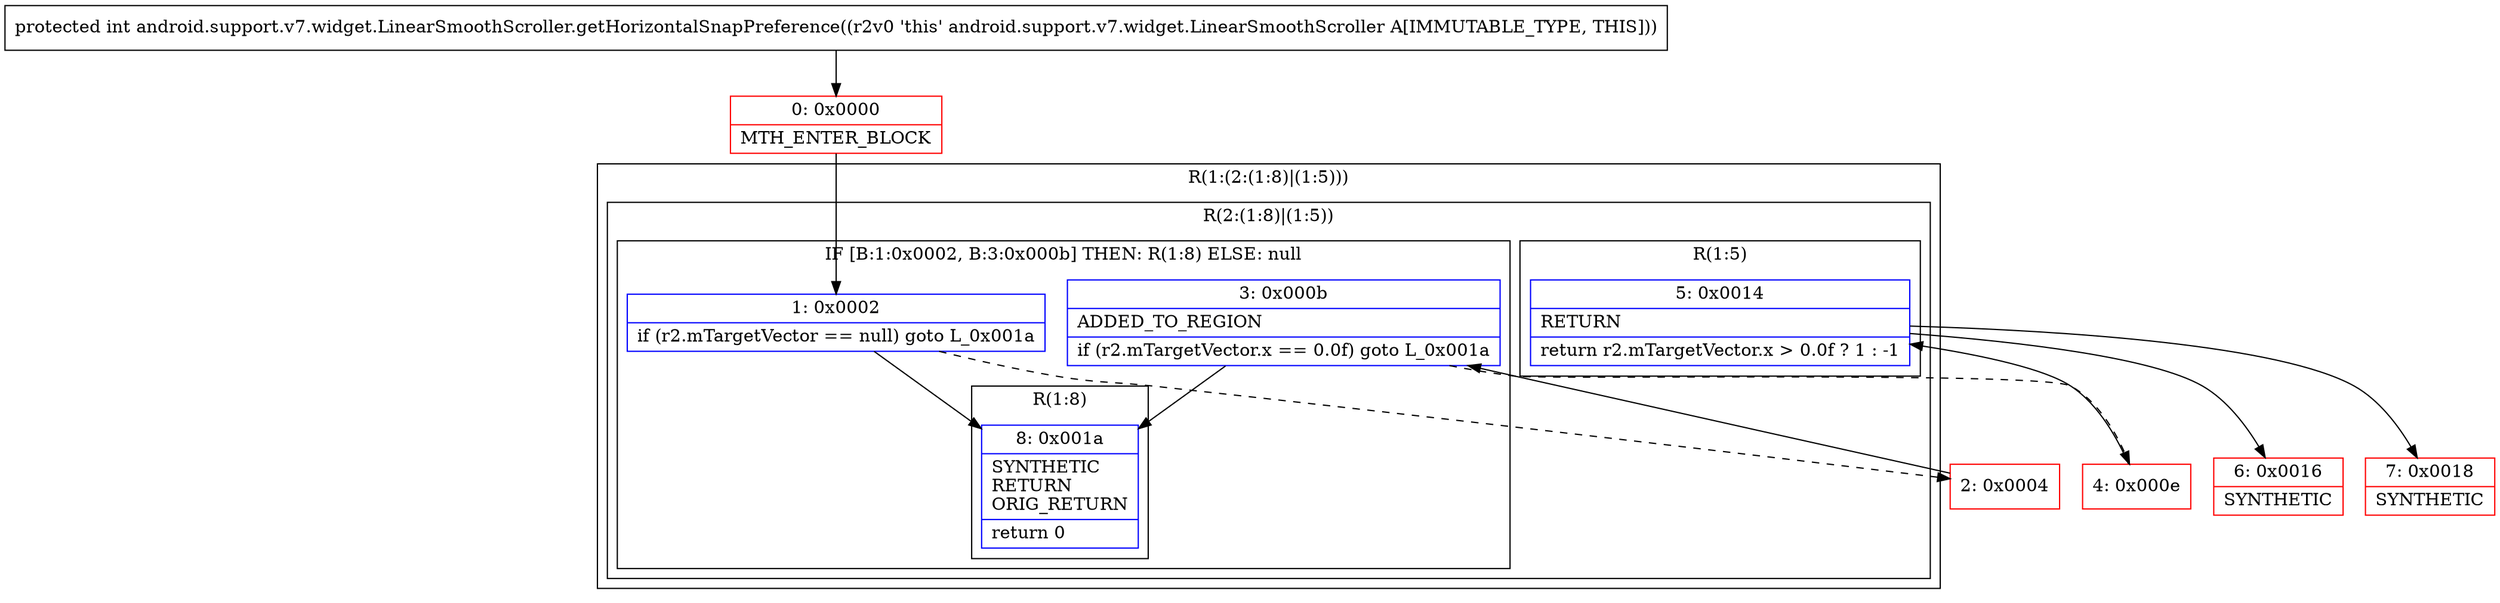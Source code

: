 digraph "CFG forandroid.support.v7.widget.LinearSmoothScroller.getHorizontalSnapPreference()I" {
subgraph cluster_Region_476386066 {
label = "R(1:(2:(1:8)|(1:5)))";
node [shape=record,color=blue];
subgraph cluster_Region_2104866729 {
label = "R(2:(1:8)|(1:5))";
node [shape=record,color=blue];
subgraph cluster_IfRegion_171590947 {
label = "IF [B:1:0x0002, B:3:0x000b] THEN: R(1:8) ELSE: null";
node [shape=record,color=blue];
Node_1 [shape=record,label="{1\:\ 0x0002|if (r2.mTargetVector == null) goto L_0x001a\l}"];
Node_3 [shape=record,label="{3\:\ 0x000b|ADDED_TO_REGION\l|if (r2.mTargetVector.x == 0.0f) goto L_0x001a\l}"];
subgraph cluster_Region_1351298171 {
label = "R(1:8)";
node [shape=record,color=blue];
Node_8 [shape=record,label="{8\:\ 0x001a|SYNTHETIC\lRETURN\lORIG_RETURN\l|return 0\l}"];
}
}
subgraph cluster_Region_1690454267 {
label = "R(1:5)";
node [shape=record,color=blue];
Node_5 [shape=record,label="{5\:\ 0x0014|RETURN\l|return r2.mTargetVector.x \> 0.0f ? 1 : \-1\l}"];
}
}
}
Node_0 [shape=record,color=red,label="{0\:\ 0x0000|MTH_ENTER_BLOCK\l}"];
Node_2 [shape=record,color=red,label="{2\:\ 0x0004}"];
Node_4 [shape=record,color=red,label="{4\:\ 0x000e}"];
Node_6 [shape=record,color=red,label="{6\:\ 0x0016|SYNTHETIC\l}"];
Node_7 [shape=record,color=red,label="{7\:\ 0x0018|SYNTHETIC\l}"];
MethodNode[shape=record,label="{protected int android.support.v7.widget.LinearSmoothScroller.getHorizontalSnapPreference((r2v0 'this' android.support.v7.widget.LinearSmoothScroller A[IMMUTABLE_TYPE, THIS])) }"];
MethodNode -> Node_0;
Node_1 -> Node_2[style=dashed];
Node_1 -> Node_8;
Node_3 -> Node_4[style=dashed];
Node_3 -> Node_8;
Node_5 -> Node_6;
Node_5 -> Node_7;
Node_0 -> Node_1;
Node_2 -> Node_3;
Node_4 -> Node_5;
}

